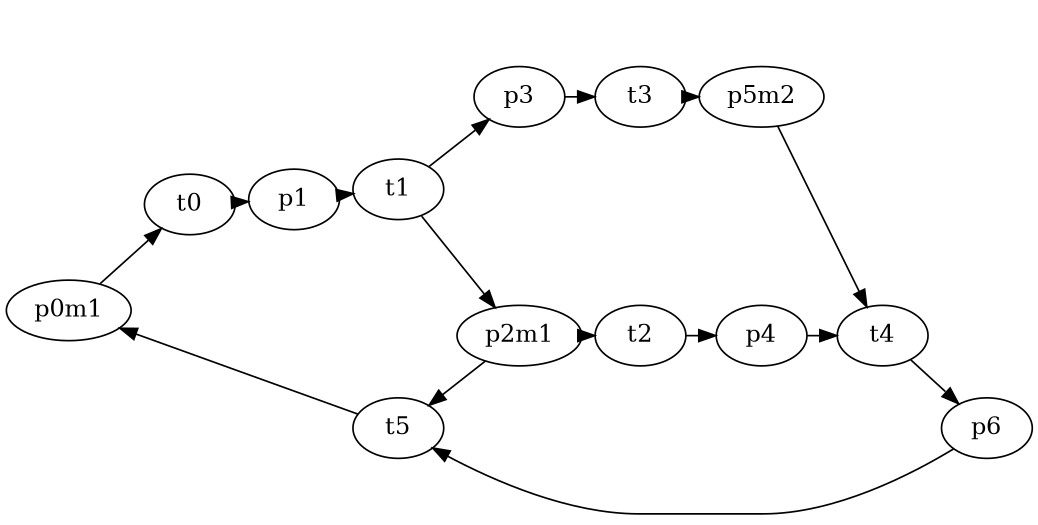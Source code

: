 digraph A {
// splines = ortho
rankdir=LR;
ratio=fill
graph [pad="0.05", nodesep="0.15", ranksep="0.02"];
margin=0;
size="7,3.5!"
p0m1
p1
p2m1
p3
p4
p5m2
p6

t0
t1
t2
t3
t4
t5
{rank="same";
t1 t5

}
p0m1 -> t0
p1 -> t1
p2m1 -> t2
p2m1 -> t5
p3 -> t3
p4 -> t4
p5m2 -> t4
p6 -> t5

t5 -> p0m1

t0 -> p1
t1 -> p2m1
t1 -> p3
t2 -> p4
t3 -> p5m2
t4 -> p6

}

